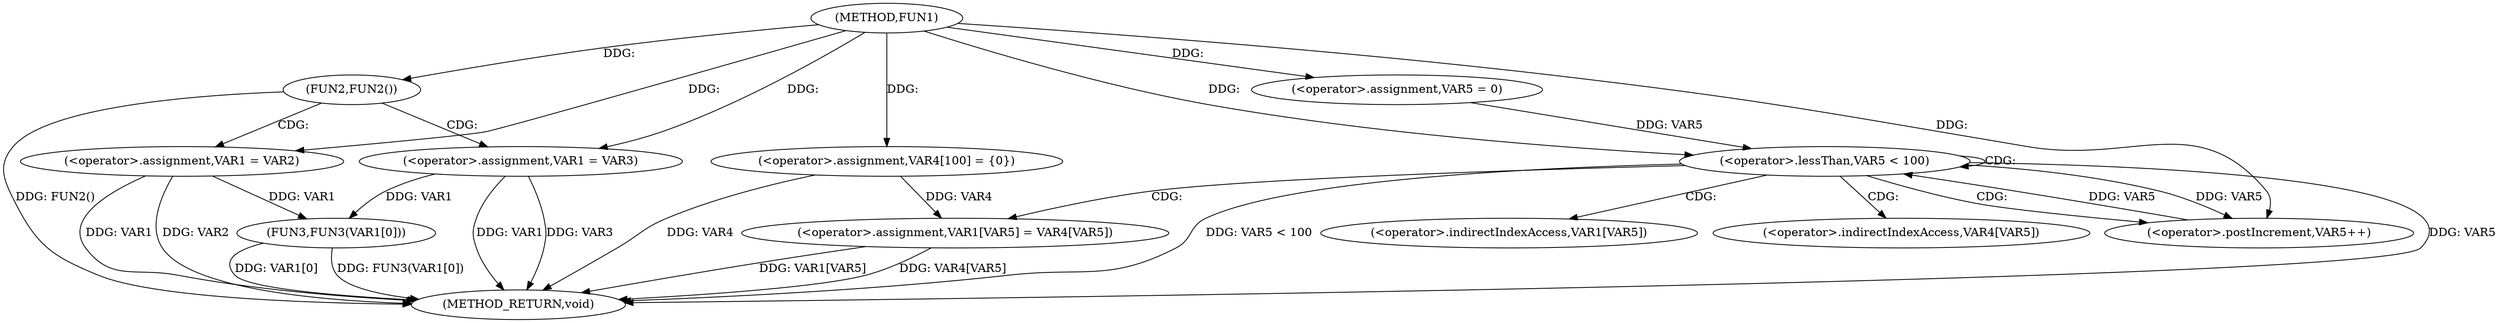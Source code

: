 digraph FUN1 {  
"1000100" [label = "(METHOD,FUN1)" ]
"1000143" [label = "(METHOD_RETURN,void)" ]
"1000106" [label = "(FUN2,FUN2())" ]
"1000108" [label = "(<operator>.assignment,VAR1 = VAR2)" ]
"1000113" [label = "(<operator>.assignment,VAR1 = VAR3)" ]
"1000118" [label = "(<operator>.assignment,VAR4[100] = {0})" ]
"1000123" [label = "(<operator>.assignment,VAR5 = 0)" ]
"1000126" [label = "(<operator>.lessThan,VAR5 < 100)" ]
"1000129" [label = "(<operator>.postIncrement,VAR5++)" ]
"1000132" [label = "(<operator>.assignment,VAR1[VAR5] = VAR4[VAR5])" ]
"1000139" [label = "(FUN3,FUN3(VAR1[0]))" ]
"1000133" [label = "(<operator>.indirectIndexAccess,VAR1[VAR5])" ]
"1000136" [label = "(<operator>.indirectIndexAccess,VAR4[VAR5])" ]
  "1000126" -> "1000143"  [ label = "DDG: VAR5 < 100"] 
  "1000113" -> "1000143"  [ label = "DDG: VAR1"] 
  "1000139" -> "1000143"  [ label = "DDG: VAR1[0]"] 
  "1000113" -> "1000143"  [ label = "DDG: VAR3"] 
  "1000126" -> "1000143"  [ label = "DDG: VAR5"] 
  "1000132" -> "1000143"  [ label = "DDG: VAR1[VAR5]"] 
  "1000132" -> "1000143"  [ label = "DDG: VAR4[VAR5]"] 
  "1000118" -> "1000143"  [ label = "DDG: VAR4"] 
  "1000139" -> "1000143"  [ label = "DDG: FUN3(VAR1[0])"] 
  "1000108" -> "1000143"  [ label = "DDG: VAR2"] 
  "1000106" -> "1000143"  [ label = "DDG: FUN2()"] 
  "1000108" -> "1000143"  [ label = "DDG: VAR1"] 
  "1000100" -> "1000106"  [ label = "DDG: "] 
  "1000100" -> "1000108"  [ label = "DDG: "] 
  "1000100" -> "1000113"  [ label = "DDG: "] 
  "1000100" -> "1000118"  [ label = "DDG: "] 
  "1000100" -> "1000123"  [ label = "DDG: "] 
  "1000129" -> "1000126"  [ label = "DDG: VAR5"] 
  "1000123" -> "1000126"  [ label = "DDG: VAR5"] 
  "1000100" -> "1000126"  [ label = "DDG: "] 
  "1000126" -> "1000129"  [ label = "DDG: VAR5"] 
  "1000100" -> "1000129"  [ label = "DDG: "] 
  "1000118" -> "1000132"  [ label = "DDG: VAR4"] 
  "1000113" -> "1000139"  [ label = "DDG: VAR1"] 
  "1000108" -> "1000139"  [ label = "DDG: VAR1"] 
  "1000106" -> "1000108"  [ label = "CDG: "] 
  "1000106" -> "1000113"  [ label = "CDG: "] 
  "1000126" -> "1000132"  [ label = "CDG: "] 
  "1000126" -> "1000129"  [ label = "CDG: "] 
  "1000126" -> "1000133"  [ label = "CDG: "] 
  "1000126" -> "1000136"  [ label = "CDG: "] 
  "1000126" -> "1000126"  [ label = "CDG: "] 
}
